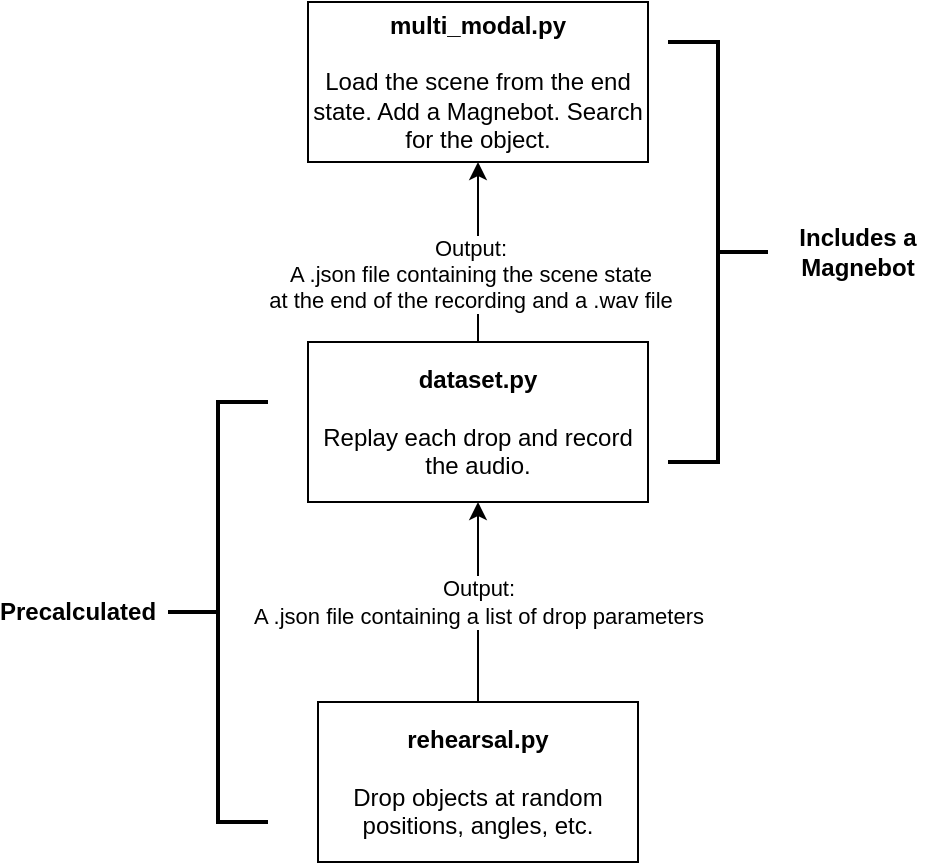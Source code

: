 <mxfile version="14.4.2" type="device"><diagram id="8xLchIjH4b9QTyZz0Ari" name="Page-1"><mxGraphModel dx="1038" dy="615" grid="1" gridSize="10" guides="1" tooltips="1" connect="1" arrows="1" fold="1" page="1" pageScale="1" pageWidth="850" pageHeight="1100" math="0" shadow="0"><root><mxCell id="0"/><mxCell id="1" parent="0"/><mxCell id="iGppdgJinJF69qWEVTL2-3" value="" style="edgeStyle=orthogonalEdgeStyle;rounded=0;orthogonalLoop=1;jettySize=auto;html=1;" parent="1" source="iGppdgJinJF69qWEVTL2-1" target="iGppdgJinJF69qWEVTL2-2" edge="1"><mxGeometry relative="1" as="geometry"/></mxCell><mxCell id="iGppdgJinJF69qWEVTL2-6" value="&lt;div&gt;Output:&lt;/div&gt;&lt;div&gt;A .json file containing a list of drop parameters&lt;br&gt;&lt;/div&gt;" style="edgeLabel;html=1;align=center;verticalAlign=middle;resizable=0;points=[];" parent="iGppdgJinJF69qWEVTL2-3" vertex="1" connectable="0"><mxGeometry x="0.3" relative="1" as="geometry"><mxPoint y="15" as="offset"/></mxGeometry></mxCell><mxCell id="iGppdgJinJF69qWEVTL2-1" value="&lt;div&gt;&lt;b&gt;&lt;font style=&quot;font-size: 12px&quot;&gt;rehearsal.py&lt;/font&gt;&lt;/b&gt;&lt;/div&gt;&lt;div&gt;&lt;b&gt;&lt;font style=&quot;font-size: 12px&quot;&gt;&lt;br&gt;&lt;/font&gt;&lt;/b&gt;&lt;/div&gt;&lt;div&gt;&lt;font style=&quot;font-size: 12px&quot;&gt;Drop objects at random positions, angles, etc.&lt;br&gt;&lt;/font&gt;&lt;/div&gt;" style="rounded=0;whiteSpace=wrap;html=1;" parent="1" vertex="1"><mxGeometry x="365" y="380" width="160" height="80" as="geometry"/></mxCell><mxCell id="iGppdgJinJF69qWEVTL2-5" value="" style="edgeStyle=orthogonalEdgeStyle;rounded=0;orthogonalLoop=1;jettySize=auto;html=1;" parent="1" source="iGppdgJinJF69qWEVTL2-2" target="iGppdgJinJF69qWEVTL2-4" edge="1"><mxGeometry relative="1" as="geometry"/></mxCell><mxCell id="iGppdgJinJF69qWEVTL2-7" value="&lt;div&gt;Output: &lt;br&gt;&lt;/div&gt;&lt;div&gt;A .json file containing the scene state &lt;br&gt;&lt;/div&gt;&lt;div&gt;at the end of the recording and a .wav file&lt;/div&gt;" style="edgeLabel;html=1;align=center;verticalAlign=middle;resizable=0;points=[];" parent="iGppdgJinJF69qWEVTL2-5" vertex="1" connectable="0"><mxGeometry x="-0.236" y="4" relative="1" as="geometry"><mxPoint as="offset"/></mxGeometry></mxCell><mxCell id="iGppdgJinJF69qWEVTL2-2" value="&lt;div&gt;&lt;b&gt;dataset.py&lt;/b&gt;&lt;/div&gt;&lt;div&gt;&lt;b&gt;&lt;br&gt;&lt;/b&gt;&lt;/div&gt;&lt;div&gt;Replay each drop and record the audio.&lt;br&gt;&lt;/div&gt;" style="whiteSpace=wrap;html=1;rounded=0;" parent="1" vertex="1"><mxGeometry x="360" y="200" width="170" height="80" as="geometry"/></mxCell><mxCell id="iGppdgJinJF69qWEVTL2-4" value="&lt;div&gt;&lt;b&gt;multi_modal.py&lt;/b&gt;&lt;/div&gt;&lt;div&gt;&lt;b&gt;&lt;br&gt;&lt;/b&gt;&lt;/div&gt;&lt;div&gt;Load the scene from the end state. Add a Magnebot. Search for the object. &lt;br&gt;&lt;b&gt;&lt;/b&gt;&lt;/div&gt;" style="whiteSpace=wrap;html=1;rounded=0;" parent="1" vertex="1"><mxGeometry x="360" y="30" width="170" height="80" as="geometry"/></mxCell><mxCell id="iGppdgJinJF69qWEVTL2-8" value="" style="strokeWidth=2;html=1;shape=mxgraph.flowchart.annotation_2;align=left;labelPosition=right;pointerEvents=1;" parent="1" vertex="1"><mxGeometry x="290" y="230" width="50" height="210" as="geometry"/></mxCell><mxCell id="iGppdgJinJF69qWEVTL2-9" value="Precalculated" style="text;html=1;strokeColor=none;fillColor=none;align=center;verticalAlign=middle;whiteSpace=wrap;rounded=0;fontStyle=1" parent="1" vertex="1"><mxGeometry x="210" y="325" width="70" height="20" as="geometry"/></mxCell><mxCell id="iGppdgJinJF69qWEVTL2-11" value="" style="strokeWidth=2;html=1;shape=mxgraph.flowchart.annotation_2;align=left;labelPosition=right;pointerEvents=1;rotation=-180;" parent="1" vertex="1"><mxGeometry x="540" y="50" width="50" height="210" as="geometry"/></mxCell><mxCell id="iGppdgJinJF69qWEVTL2-12" value="Includes a Magnebot" style="text;html=1;strokeColor=none;fillColor=none;align=center;verticalAlign=middle;whiteSpace=wrap;rounded=0;fontStyle=1" parent="1" vertex="1"><mxGeometry x="600" y="145" width="70" height="20" as="geometry"/></mxCell></root></mxGraphModel></diagram></mxfile>